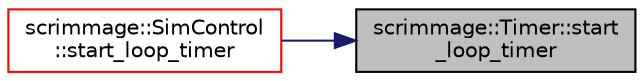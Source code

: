 digraph "scrimmage::Timer::start_loop_timer"
{
 // LATEX_PDF_SIZE
  edge [fontname="Helvetica",fontsize="10",labelfontname="Helvetica",labelfontsize="10"];
  node [fontname="Helvetica",fontsize="10",shape=record];
  rankdir="RL";
  Node1 [label="scrimmage::Timer::start\l_loop_timer",height=0.2,width=0.4,color="black", fillcolor="grey75", style="filled", fontcolor="black",tooltip=" "];
  Node1 -> Node2 [dir="back",color="midnightblue",fontsize="10",style="solid",fontname="Helvetica"];
  Node2 [label="scrimmage::SimControl\l::start_loop_timer",height=0.2,width=0.4,color="red", fillcolor="white", style="filled",URL="$classscrimmage_1_1SimControl.html#a692a5a3eae47bf3fbc290420fb0e366e",tooltip=" "];
}
